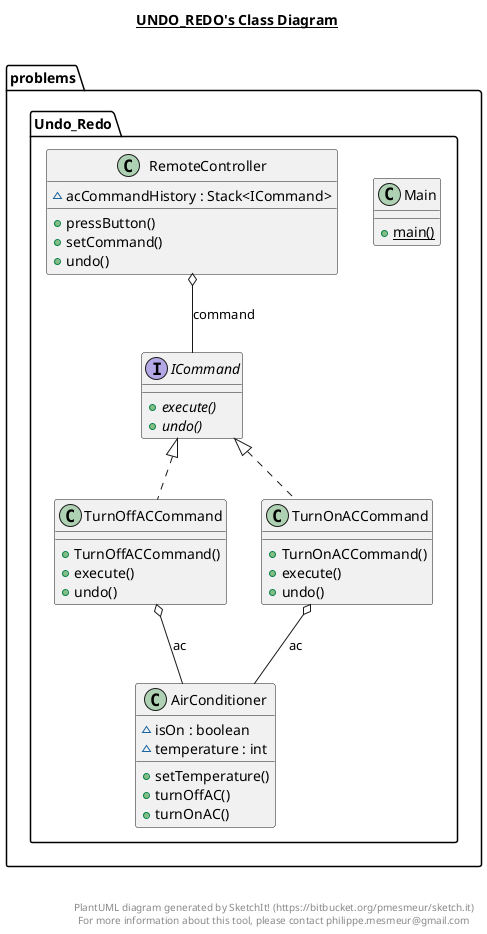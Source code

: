 @startuml

title __UNDO_REDO's Class Diagram__\n

  namespace problems.Undo_Redo {
    class problems.Undo_Redo.AirConditioner {
        ~ isOn : boolean
        ~ temperature : int
        + setTemperature()
        + turnOffAC()
        + turnOnAC()
    }
  }
  

  namespace problems.Undo_Redo {
    interface problems.Undo_Redo.ICommand {
        {abstract} + execute()
        {abstract} + undo()
    }
  }
  

  namespace problems.Undo_Redo {
    class problems.Undo_Redo.Main {
        {static} + main()
    }
  }
  

  namespace problems.Undo_Redo {
    class problems.Undo_Redo.RemoteController {
        ~ acCommandHistory : Stack<ICommand>
        + pressButton()
        + setCommand()
        + undo()
    }
  }
  

  namespace problems.Undo_Redo {
    class problems.Undo_Redo.TurnOffACCommand {
        + TurnOffACCommand()
        + execute()
        + undo()
    }
  }
  

  namespace problems.Undo_Redo {
    class problems.Undo_Redo.TurnOnACCommand {
        + TurnOnACCommand()
        + execute()
        + undo()
    }
  }
  

  problems.Undo_Redo.RemoteController o-- problems.Undo_Redo.ICommand : command
  problems.Undo_Redo.TurnOffACCommand .up.|> problems.Undo_Redo.ICommand
  problems.Undo_Redo.TurnOffACCommand o-- problems.Undo_Redo.AirConditioner : ac
  problems.Undo_Redo.TurnOnACCommand .up.|> problems.Undo_Redo.ICommand
  problems.Undo_Redo.TurnOnACCommand o-- problems.Undo_Redo.AirConditioner : ac


right footer


PlantUML diagram generated by SketchIt! (https://bitbucket.org/pmesmeur/sketch.it)
For more information about this tool, please contact philippe.mesmeur@gmail.com
endfooter

@enduml
